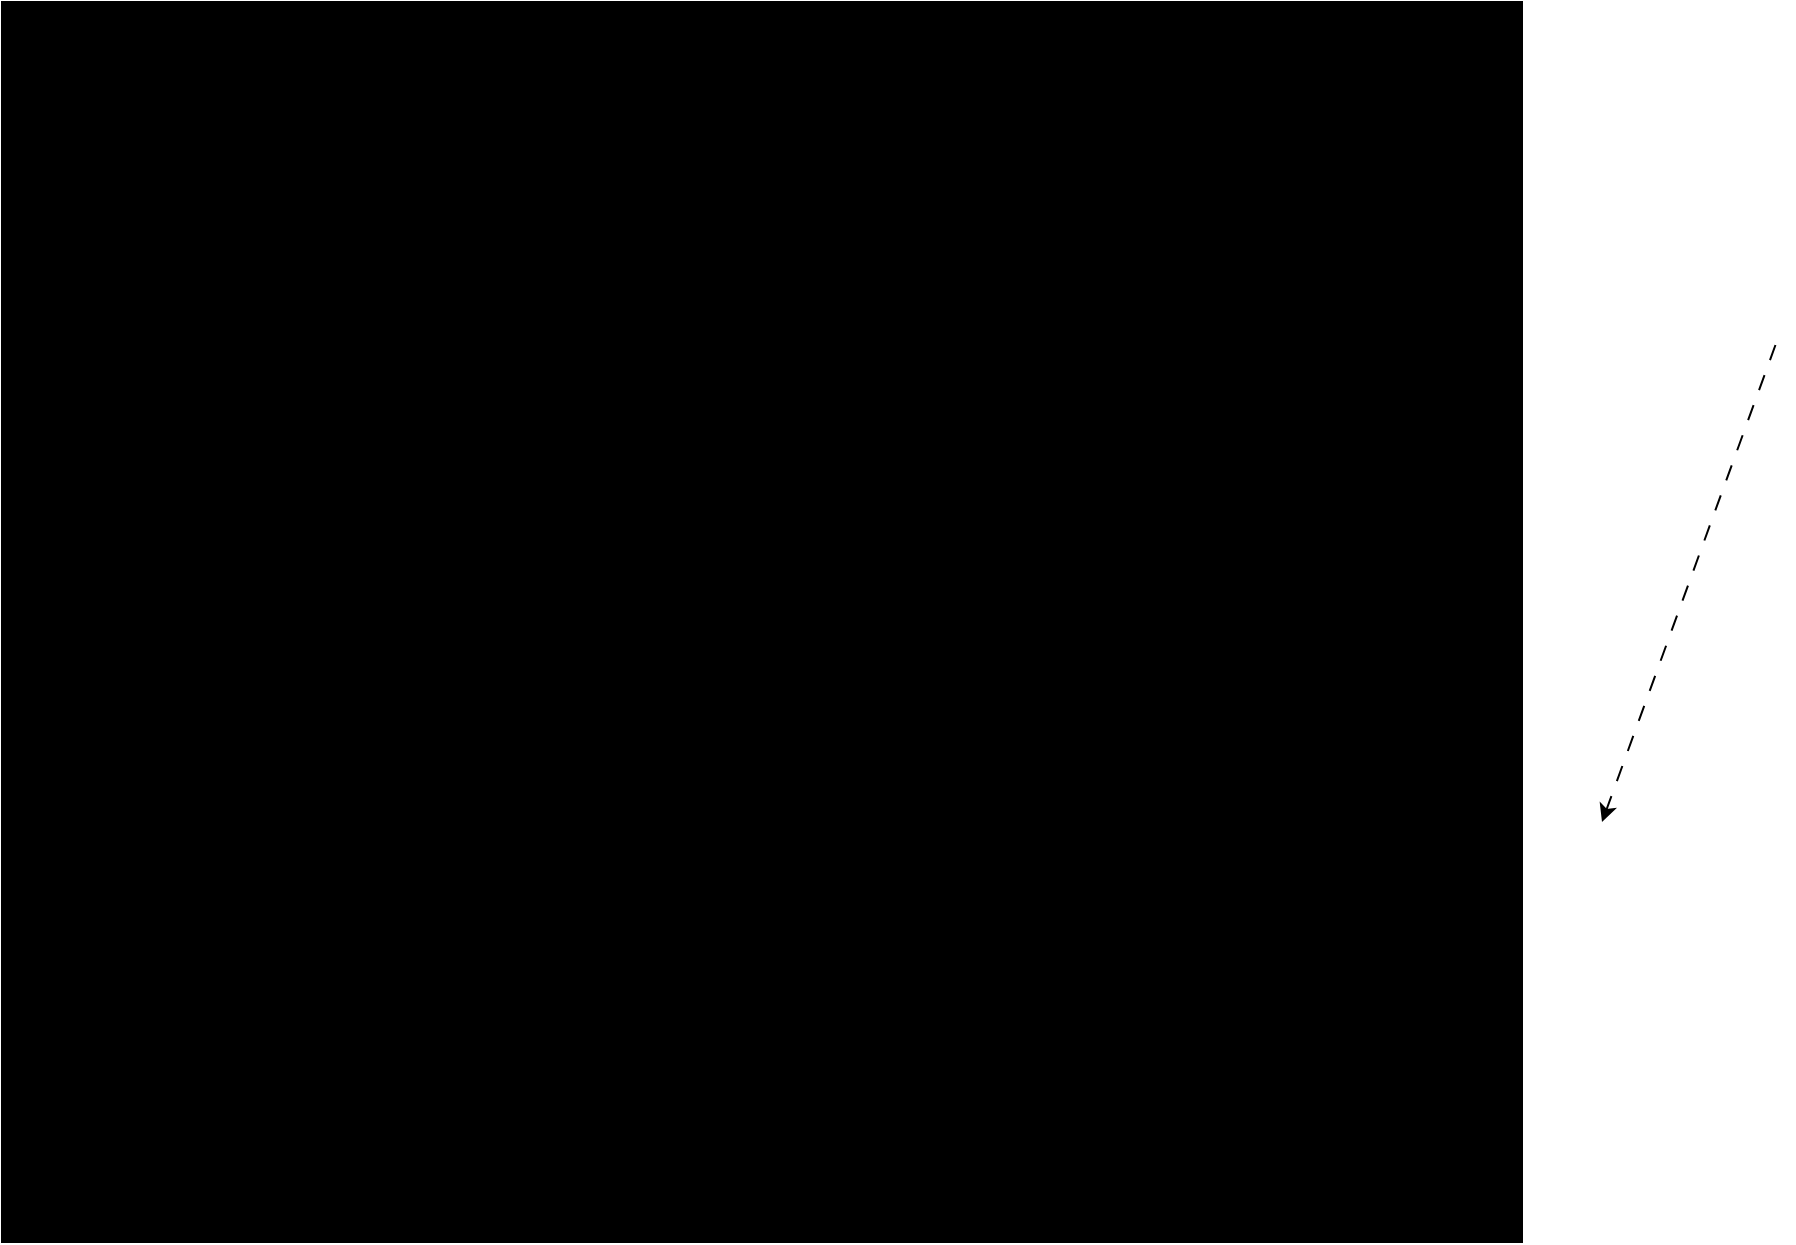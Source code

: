 <mxfile version="22.1.16" type="github">
  <diagram name="Page-1" id="7_SOxyAte8EXg-0tobrj">
    <mxGraphModel dx="1527" dy="1521" grid="1" gridSize="10" guides="1" tooltips="1" connect="1" arrows="1" fold="1" page="1" pageScale="1" pageWidth="850" pageHeight="1100" math="0" shadow="0">
      <root>
        <mxCell id="0" />
        <mxCell id="1" parent="0" />
        <mxCell id="tRYonQxtHXyGB2pfSvoH-1" value="" style="rounded=0;whiteSpace=wrap;html=1;fillColor=#000000;" vertex="1" parent="1">
          <mxGeometry x="-360" y="-120" width="760" height="620" as="geometry" />
        </mxCell>
        <mxCell id="tRYonQxtHXyGB2pfSvoH-2" value="" style="endArrow=classic;html=1;rounded=0;flowAnimation=1;" edge="1" parent="1">
          <mxGeometry width="50" height="50" relative="1" as="geometry">
            <mxPoint x="527.273" y="50" as="sourcePoint" />
            <mxPoint x="440" y="290" as="targetPoint" />
          </mxGeometry>
        </mxCell>
      </root>
    </mxGraphModel>
  </diagram>
</mxfile>
